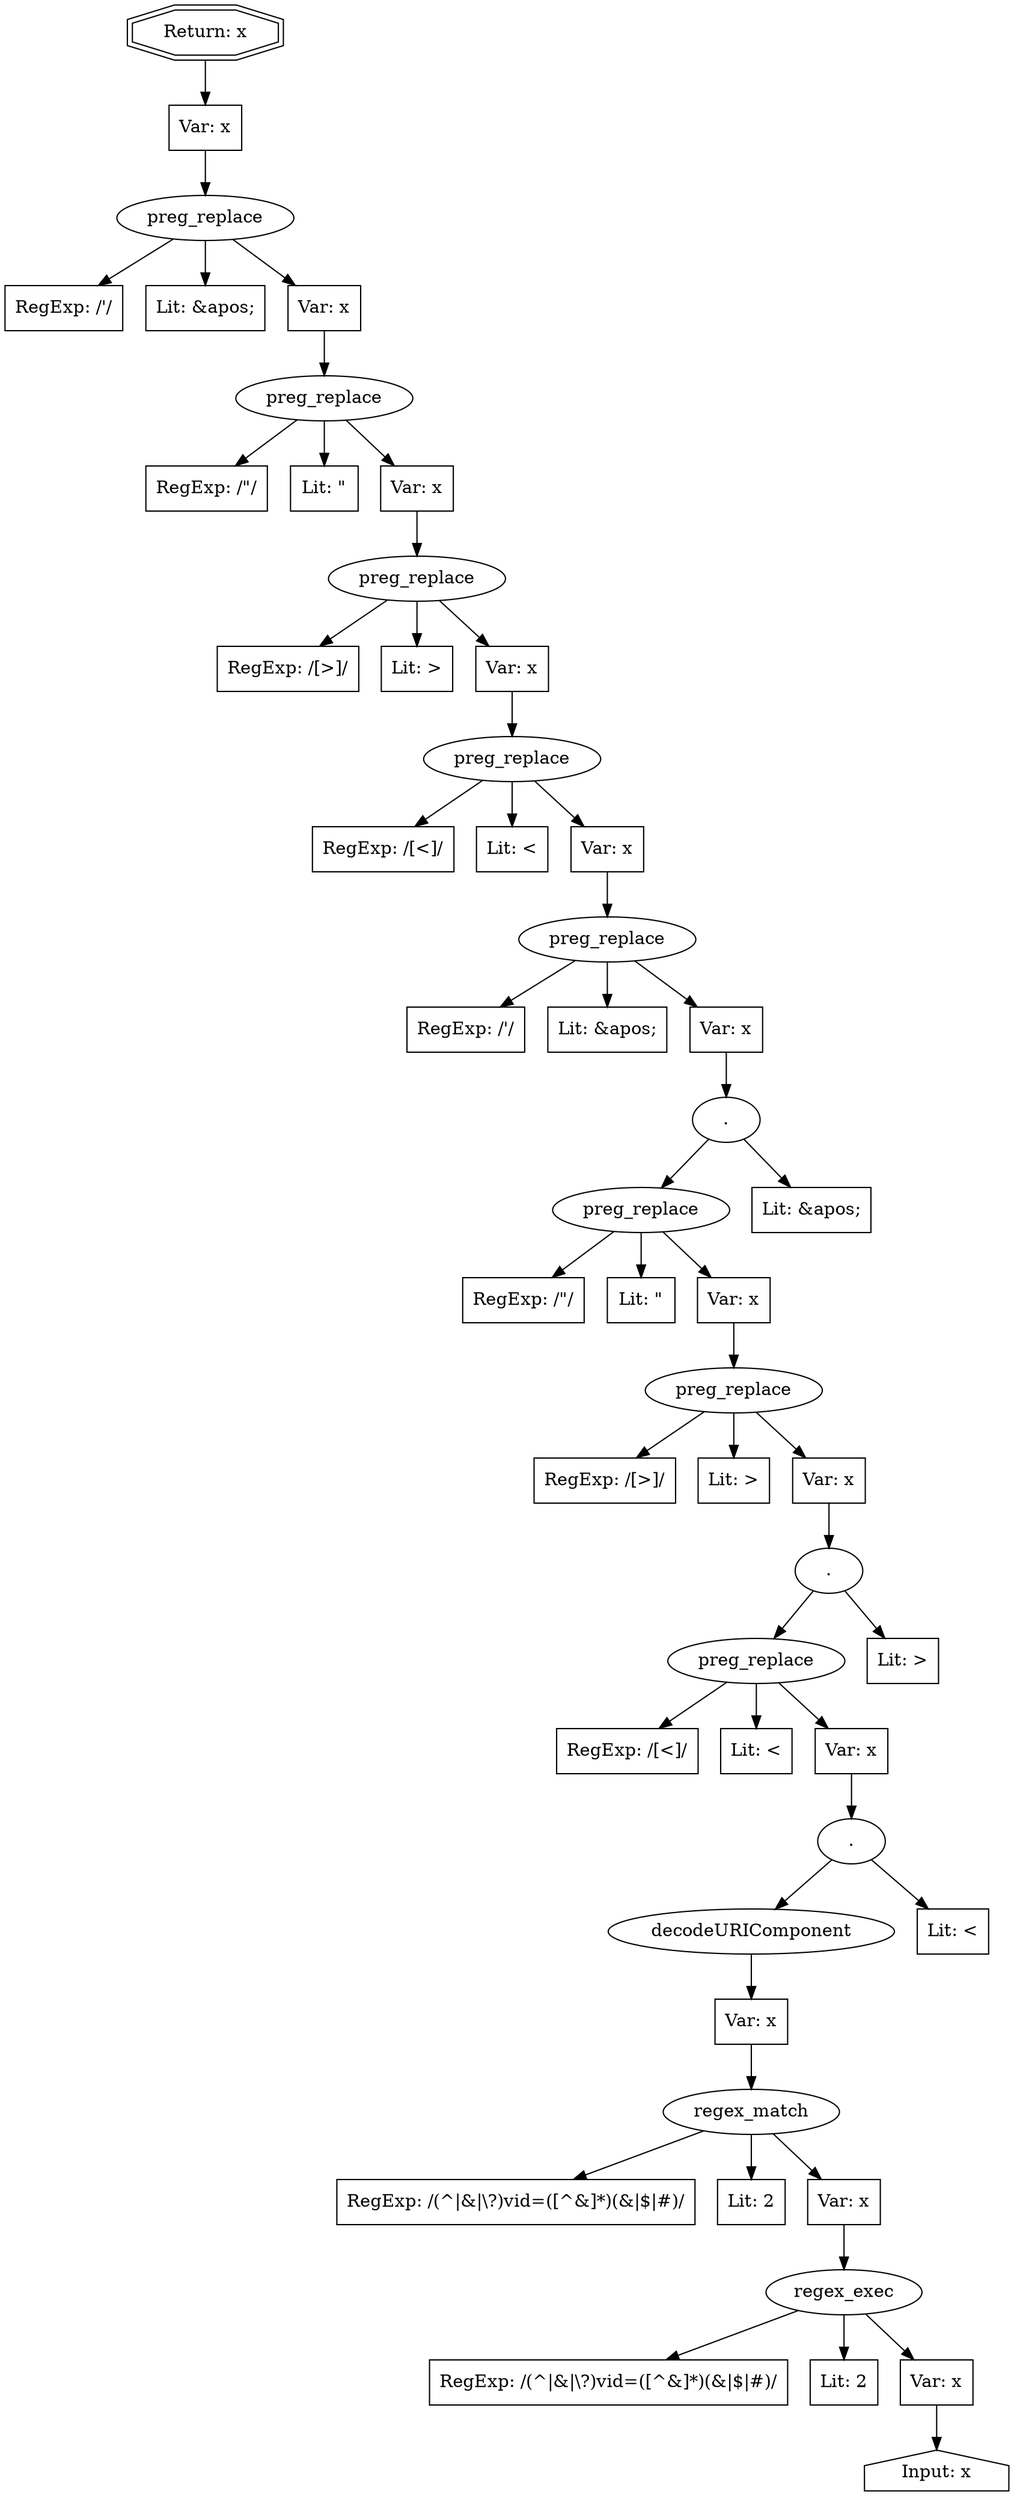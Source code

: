 // Finding: 8c9eb67e-94d5-47d2-9f93-74aa59961a42
// Finding.url: http://v.example73.com/iframe/player.html?vid=l0356fmxww8"></iframe></style></script></object></embed></textarea><img src=x onerror=taintfoxLog('8bae8f1701494f1a9591567d19f6f990')><!--/*&tiny=0&auto=0
// Finding.parentloc: http://v.example73.com/iframe/player.html?vid=l0356fmxww8"></iframe></style></script></object></embed></textarea><img src=x onerror=taintfoxLog('8bae8f1701494f1a9591567d19f6f990')><!--/*&tiny=0&auto=0
// Finding.domain: v.example73.com
// Finding.base_domain: example73.com
// Finding.source: location.href
// Finding.sink: innerHTML
// Sanitizer.score: 8
// Sanitizer.name: filterXSS
// Sanitizer.location: http://imgcache.example73.com/tencentvideo_v1/tvp/js/tvp.player_v2_mobile.js?v=20161017&max_age=2592000 - filterXSS:6:6139
// Finding.begin: 262
// Finding.end: 294
// Finding.original_uuid: c1d305b6-4042-4252-93ac-daba26cad547
// Finding.TwentyFiveMillionFlowsId: 813066961
// Finding.script: http://imgcache.example73.com/tencentvideo_v1/tvp/js/tvp.player_v2_mobile.js?v=20161017&max_age=2592000
// Finding.line: 12
// Exploit.uuid: 8bae8f17-0149-4f1a-9591-567d19f6f990
// Exploit.success: false
// Exploit.status: validated
// Exploit.method: C
// Exploit.type: html
// Exploit.token: attribute
// Exploit.content: flashvars
// Exploit.quote_type: "
// Exploit.tag: embed
// Exploit.break_out: l0356fmxww8"></iframe></style></script></object></embed></textarea><img src=x onerror=
// Exploit.break_in: ><!--/*
// Exploit.payload: l0356fmxww8"></iframe></style></script></object></embed></textarea><img src=x onerror=taintfoxLog(1)><!--/*
// Exploit.begin_taint_url: 39
// Exploit.end_taint_url: 50
// Exploit.replace_begin_url: 39
// Exploit.replace_end_url: 50
// Exploit.replace_begin_param: 111
// Exploit.replace_end_param: 122
// Issues.LargestEncodeAttrStringChain: 0
// Issues.LargestTextFragmentEncodeChainLength: 0
// Issues.HasApproximation: false
// Issues.HasMissingImplementation: false
// Issues.HasInfiniteRegexWithFunctionReplacer: false
// Issues.MergedSplitAndJoins: false
// Issues.HasUrlInRhsOfReplace: false
// Issues.HasUrlInLhsOfReplace: false
// Issues.HasCookieValueInLhsOfreplace: false
// Issues.HasCookieValueInRhsOfreplace: false
// Issues.HasCookieValueInMatchPattern: false
// Issues.HasCookieValueInExecPattern: false
// Issues.RemovedLRConcats: true
// Issues.RemovedReplaceArtifacts: false
// Issues.HasUrlInMatchPattern: false
// Issues.HasUrlInExecPattern: false
// Issues.RemovedNOPreplaces: false
// Issues.Known_sanitizer: false
// DepGraph.hash: -737461298
// DepGraph.sanitizer_hash: -1809886198
// Removed LR concats 
// Removed LR concats 
// Removed LR concats 
// Removed LR concats 
// Removed LR concats 
// Removed LR concats 
// Removed LR concats 
digraph cfg {
n0 [shape=house, label="Input: x"];
n1 [shape=ellipse, label="regex_exec"];
n2 [shape=box, label="RegExp: /(^|&|\\?)vid=([^&]*)(&|$|#)/"];
n3 [shape=box, label="Lit: 2"];
n4 [shape=box, label="Var: x"];
n5 [shape=ellipse, label="regex_match"];
n6 [shape=box, label="RegExp: /(^|&|\\?)vid=([^&]*)(&|$|#)/"];
n7 [shape=box, label="Lit: 2"];
n8 [shape=box, label="Var: x"];
n9 [shape=ellipse, label="decodeURIComponent"];
n10 [shape=box, label="Var: x"];
n11 [shape=ellipse, label="."];
n12 [shape=box, label="Lit: &lt;"];
n13 [shape=ellipse, label="preg_replace"];
n14 [shape=box, label="RegExp: /[<]/"];
n15 [shape=box, label="Lit: &lt;"];
n16 [shape=box, label="Var: x"];
n17 [shape=ellipse, label="."];
n18 [shape=box, label="Lit: &gt;"];
n19 [shape=ellipse, label="preg_replace"];
n20 [shape=box, label="RegExp: /[>]/"];
n21 [shape=box, label="Lit: &gt;"];
n22 [shape=box, label="Var: x"];
n23 [shape=ellipse, label="preg_replace"];
n24 [shape=box, label="RegExp: /\"/"];
n25 [shape=box, label="Lit: &quot;"];
n26 [shape=box, label="Var: x"];
n27 [shape=ellipse, label="."];
n28 [shape=box, label="Lit: &apos;"];
n29 [shape=ellipse, label="preg_replace"];
n30 [shape=box, label="RegExp: /\'/"];
n31 [shape=box, label="Lit: &apos;"];
n32 [shape=box, label="Var: x"];
n33 [shape=ellipse, label="preg_replace"];
n34 [shape=box, label="RegExp: /[<]/"];
n35 [shape=box, label="Lit: &lt;"];
n36 [shape=box, label="Var: x"];
n37 [shape=ellipse, label="preg_replace"];
n38 [shape=box, label="RegExp: /[>]/"];
n39 [shape=box, label="Lit: &gt;"];
n40 [shape=box, label="Var: x"];
n41 [shape=ellipse, label="preg_replace"];
n42 [shape=box, label="RegExp: /\"/"];
n43 [shape=box, label="Lit: &quot;"];
n44 [shape=box, label="Var: x"];
n45 [shape=ellipse, label="preg_replace"];
n46 [shape=box, label="RegExp: /\'/"];
n47 [shape=box, label="Lit: &apos;"];
n48 [shape=box, label="Var: x"];
n49 [shape=box, label="Var: x"];
n50 [shape=doubleoctagon, label="Return: x"];
n4 -> n0;
n1 -> n2;
n1 -> n3;
n1 -> n4;
n8 -> n1;
n5 -> n6;
n5 -> n7;
n5 -> n8;
n10 -> n5;
n9 -> n10;
n11 -> n9;
n11 -> n12;
n16 -> n11;
n13 -> n14;
n13 -> n15;
n13 -> n16;
n17 -> n13;
n17 -> n18;
n22 -> n17;
n19 -> n20;
n19 -> n21;
n19 -> n22;
n26 -> n19;
n23 -> n24;
n23 -> n25;
n23 -> n26;
n27 -> n23;
n27 -> n28;
n32 -> n27;
n29 -> n30;
n29 -> n31;
n29 -> n32;
n36 -> n29;
n33 -> n34;
n33 -> n35;
n33 -> n36;
n40 -> n33;
n37 -> n38;
n37 -> n39;
n37 -> n40;
n44 -> n37;
n41 -> n42;
n41 -> n43;
n41 -> n44;
n48 -> n41;
n45 -> n46;
n45 -> n47;
n45 -> n48;
n49 -> n45;
n50 -> n49;
}